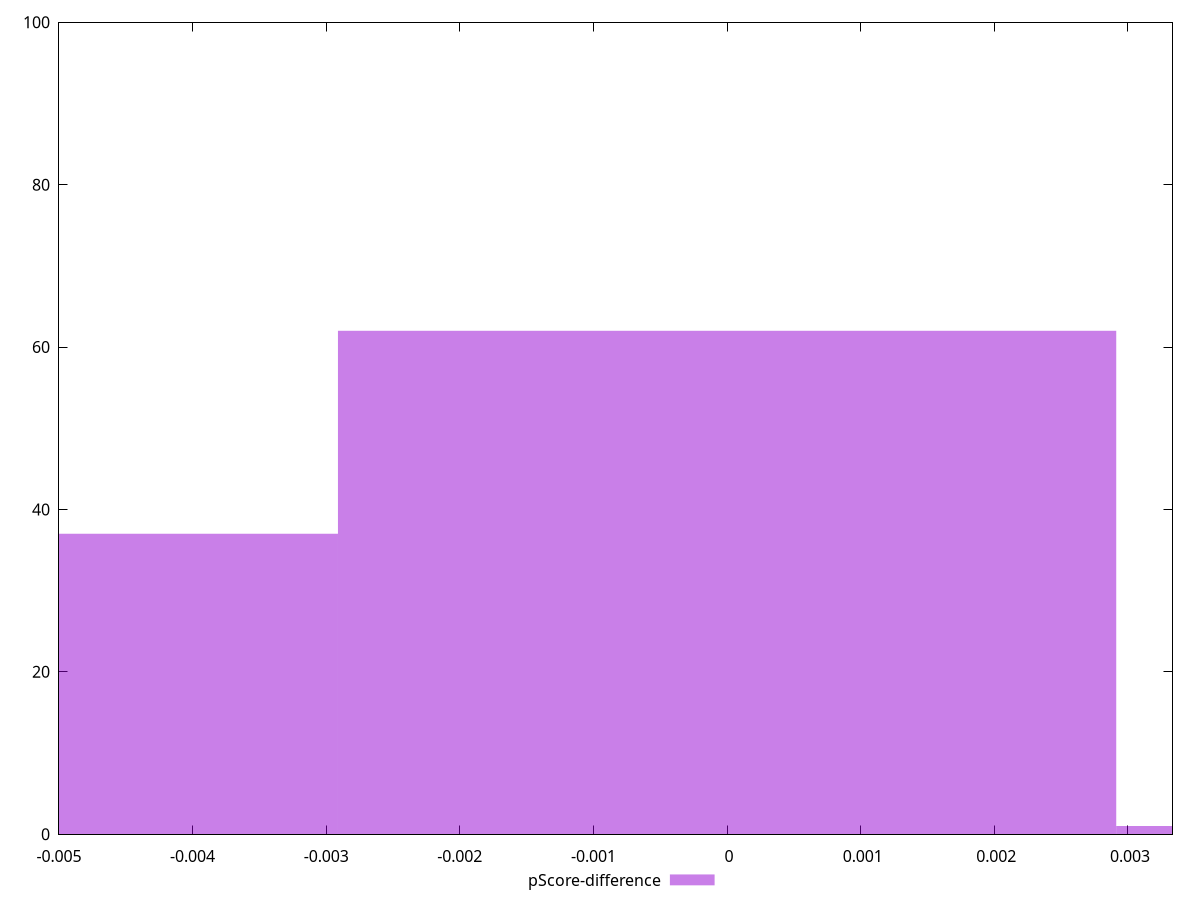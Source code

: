 reset

$pScoreDifference <<EOF
0 62
-0.0058246501353848516 37
0.0058246501353848516 1
EOF

set key outside below
set boxwidth 0.0058246501353848516
set xrange [-0.0050000000000000044:0.0033333333333332993]
set yrange [0:100]
set trange [0:100]
set style fill transparent solid 0.5 noborder
set terminal svg size 640, 490 enhanced background rgb 'white'
set output "report_00025_2021-02-22T21:38:55.199Z/unminified-javascript/samples/pages+cached/pScore-difference/histogram.svg"

plot $pScoreDifference title "pScore-difference" with boxes

reset
